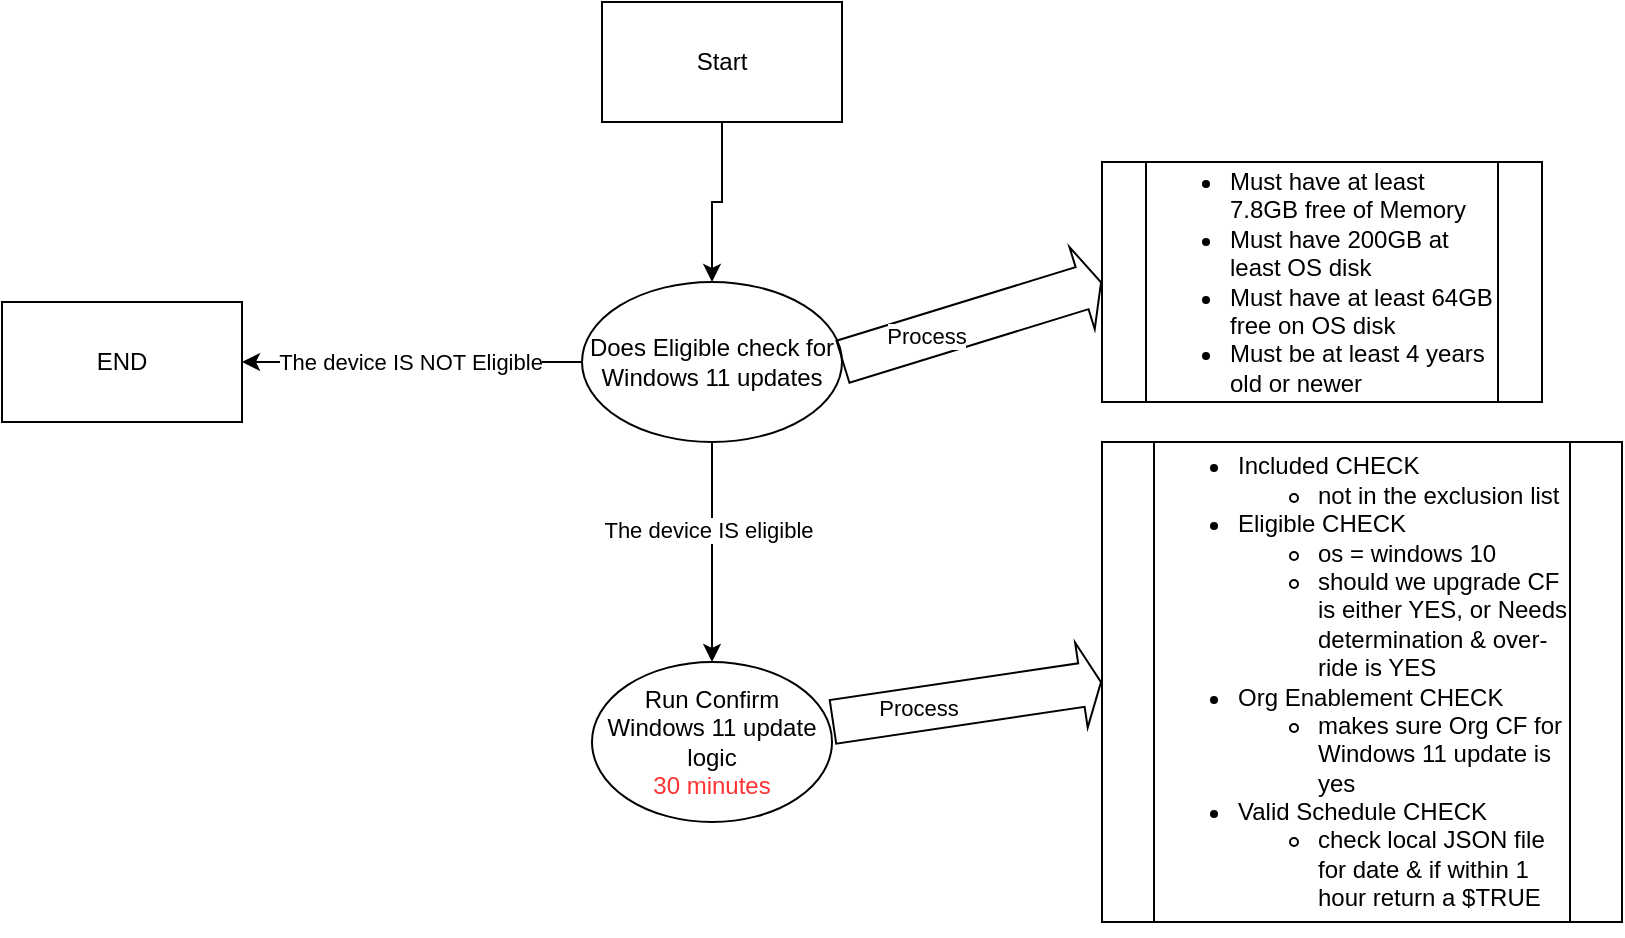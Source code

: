 <mxfile version="26.0.16">
  <diagram name="Page-1" id="Zj8bzgwwG2mClV4CN3vp">
    <mxGraphModel dx="1239" dy="686" grid="1" gridSize="10" guides="1" tooltips="1" connect="1" arrows="1" fold="1" page="1" pageScale="1" pageWidth="850" pageHeight="1100" math="0" shadow="0">
      <root>
        <mxCell id="0" />
        <mxCell id="1" parent="0" />
        <mxCell id="RM_DG2_5r83rVcYBaJv3-5" style="edgeStyle=orthogonalEdgeStyle;rounded=0;orthogonalLoop=1;jettySize=auto;html=1;exitX=0.5;exitY=1;exitDx=0;exitDy=0;entryX=0.5;entryY=0;entryDx=0;entryDy=0;" edge="1" parent="1" source="RM_DG2_5r83rVcYBaJv3-1" target="RM_DG2_5r83rVcYBaJv3-3">
          <mxGeometry relative="1" as="geometry" />
        </mxCell>
        <mxCell id="RM_DG2_5r83rVcYBaJv3-1" value="Start" style="rounded=0;whiteSpace=wrap;html=1;" vertex="1" parent="1">
          <mxGeometry x="330" y="60" width="120" height="60" as="geometry" />
        </mxCell>
        <mxCell id="RM_DG2_5r83rVcYBaJv3-10" style="edgeStyle=orthogonalEdgeStyle;rounded=0;orthogonalLoop=1;jettySize=auto;html=1;exitX=0;exitY=0.5;exitDx=0;exitDy=0;entryX=1;entryY=0.5;entryDx=0;entryDy=0;" edge="1" parent="1" source="RM_DG2_5r83rVcYBaJv3-3" target="RM_DG2_5r83rVcYBaJv3-9">
          <mxGeometry relative="1" as="geometry" />
        </mxCell>
        <mxCell id="RM_DG2_5r83rVcYBaJv3-11" value="The device IS NOT Eligible" style="edgeLabel;html=1;align=center;verticalAlign=middle;resizable=0;points=[];" vertex="1" connectable="0" parent="RM_DG2_5r83rVcYBaJv3-10">
          <mxGeometry x="0.233" y="-3" relative="1" as="geometry">
            <mxPoint x="19" y="3" as="offset" />
          </mxGeometry>
        </mxCell>
        <mxCell id="RM_DG2_5r83rVcYBaJv3-13" style="edgeStyle=orthogonalEdgeStyle;rounded=0;orthogonalLoop=1;jettySize=auto;html=1;entryX=0.5;entryY=0;entryDx=0;entryDy=0;" edge="1" parent="1" source="RM_DG2_5r83rVcYBaJv3-3" target="RM_DG2_5r83rVcYBaJv3-12">
          <mxGeometry relative="1" as="geometry" />
        </mxCell>
        <mxCell id="RM_DG2_5r83rVcYBaJv3-14" value="The device IS eligible" style="edgeLabel;html=1;align=center;verticalAlign=middle;resizable=0;points=[];" vertex="1" connectable="0" parent="RM_DG2_5r83rVcYBaJv3-13">
          <mxGeometry x="-0.2" y="-2" relative="1" as="geometry">
            <mxPoint as="offset" />
          </mxGeometry>
        </mxCell>
        <mxCell id="RM_DG2_5r83rVcYBaJv3-3" value="Does Eligible check for Windows 11 updates" style="ellipse;whiteSpace=wrap;html=1;" vertex="1" parent="1">
          <mxGeometry x="320" y="200" width="130" height="80" as="geometry" />
        </mxCell>
        <mxCell id="RM_DG2_5r83rVcYBaJv3-6" value="" style="shape=flexArrow;endArrow=classic;html=1;rounded=0;width=22;endSize=2.97;exitX=1;exitY=0.5;exitDx=0;exitDy=0;entryX=0;entryY=0.5;entryDx=0;entryDy=0;" edge="1" parent="1" source="RM_DG2_5r83rVcYBaJv3-3" target="RM_DG2_5r83rVcYBaJv3-7">
          <mxGeometry width="50" height="50" relative="1" as="geometry">
            <mxPoint x="520" y="210" as="sourcePoint" />
            <mxPoint x="530" y="230" as="targetPoint" />
          </mxGeometry>
        </mxCell>
        <mxCell id="RM_DG2_5r83rVcYBaJv3-8" value="Process" style="edgeLabel;html=1;align=center;verticalAlign=middle;resizable=0;points=[];" vertex="1" connectable="0" parent="RM_DG2_5r83rVcYBaJv3-6">
          <mxGeometry x="-0.363" y="1" relative="1" as="geometry">
            <mxPoint as="offset" />
          </mxGeometry>
        </mxCell>
        <mxCell id="RM_DG2_5r83rVcYBaJv3-7" value="&lt;ul&gt;&lt;li&gt;Must have at least 7.8GB free of Memory&lt;/li&gt;&lt;li&gt;Must have 200GB at least OS disk&lt;/li&gt;&lt;li&gt;Must have at least 64GB free on OS disk&lt;/li&gt;&lt;li&gt;Must be at least 4 years old or newer&lt;/li&gt;&lt;/ul&gt;" style="shape=process;whiteSpace=wrap;html=1;backgroundOutline=1;align=left;" vertex="1" parent="1">
          <mxGeometry x="580" y="140" width="220" height="120" as="geometry" />
        </mxCell>
        <mxCell id="RM_DG2_5r83rVcYBaJv3-9" value="END" style="rounded=0;whiteSpace=wrap;html=1;" vertex="1" parent="1">
          <mxGeometry x="30" y="210" width="120" height="60" as="geometry" />
        </mxCell>
        <mxCell id="RM_DG2_5r83rVcYBaJv3-12" value="Run Confirm Windows 11 update logic&lt;br&gt;&lt;font style=&quot;color: rgb(255, 51, 51);&quot;&gt;30 minutes&lt;/font&gt;" style="ellipse;whiteSpace=wrap;html=1;" vertex="1" parent="1">
          <mxGeometry x="325" y="390" width="120" height="80" as="geometry" />
        </mxCell>
        <mxCell id="RM_DG2_5r83rVcYBaJv3-15" value="" style="shape=flexArrow;endArrow=classic;html=1;rounded=0;width=22;endSize=2.97;exitX=1;exitY=0.375;exitDx=0;exitDy=0;exitPerimeter=0;entryX=0;entryY=0.5;entryDx=0;entryDy=0;" edge="1" parent="1" source="RM_DG2_5r83rVcYBaJv3-12" target="RM_DG2_5r83rVcYBaJv3-17">
          <mxGeometry width="50" height="50" relative="1" as="geometry">
            <mxPoint x="470" y="410" as="sourcePoint" />
            <mxPoint x="540" y="410" as="targetPoint" />
          </mxGeometry>
        </mxCell>
        <mxCell id="RM_DG2_5r83rVcYBaJv3-16" value="Process" style="edgeLabel;html=1;align=center;verticalAlign=middle;resizable=0;points=[];" vertex="1" connectable="0" parent="RM_DG2_5r83rVcYBaJv3-15">
          <mxGeometry x="-0.363" y="1" relative="1" as="geometry">
            <mxPoint as="offset" />
          </mxGeometry>
        </mxCell>
        <mxCell id="RM_DG2_5r83rVcYBaJv3-17" value="&lt;ul&gt;&lt;li&gt;Included CHECK&lt;/li&gt;&lt;ul&gt;&lt;li&gt;not in the exclusion list&lt;/li&gt;&lt;/ul&gt;&lt;li&gt;Eligible CHECK&lt;/li&gt;&lt;ul&gt;&lt;li&gt;os = windows 10&lt;/li&gt;&lt;li style=&quot;&quot;&gt;should we upgrade CF is either YES, or Needs determination &amp;amp; over-ride is YES&lt;/li&gt;&lt;/ul&gt;&lt;li&gt;Org Enablement CHECK&lt;/li&gt;&lt;ul&gt;&lt;li&gt;makes sure Org CF for Windows 11 update is yes&lt;/li&gt;&lt;/ul&gt;&lt;li&gt;Valid Schedule CHECK&lt;/li&gt;&lt;ul&gt;&lt;li&gt;check local JSON file for date &amp;amp; if within 1 hour return a $TRUE&lt;/li&gt;&lt;/ul&gt;&lt;/ul&gt;" style="shape=process;whiteSpace=wrap;html=1;backgroundOutline=1;align=left;" vertex="1" parent="1">
          <mxGeometry x="580" y="280" width="260" height="240" as="geometry" />
        </mxCell>
      </root>
    </mxGraphModel>
  </diagram>
</mxfile>
